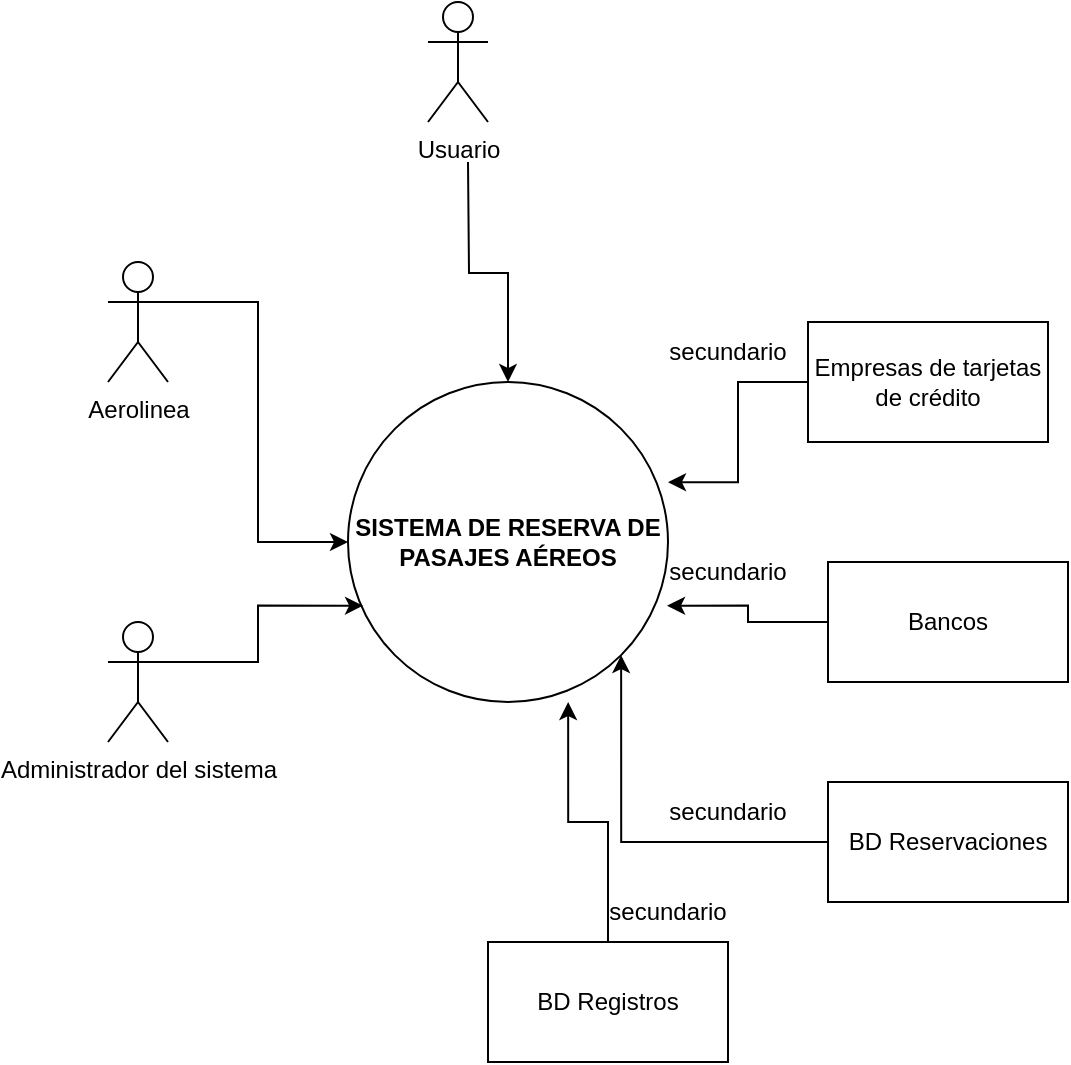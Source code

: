 <mxfile version="20.4.0" type="device"><diagram id="AXcNWzdeGRZ_UKIZ4x0m" name="Página-1"><mxGraphModel dx="1038" dy="547" grid="1" gridSize="10" guides="1" tooltips="1" connect="1" arrows="1" fold="1" page="1" pageScale="1" pageWidth="827" pageHeight="1169" math="0" shadow="0"><root><mxCell id="0"/><mxCell id="1" parent="0"/><mxCell id="-3IZE6tFPnQK-DKoUxU9-1" value="&lt;b&gt;SISTEMA DE RESERVA DE PASAJES AÉREOS&lt;/b&gt;" style="ellipse;whiteSpace=wrap;html=1;aspect=fixed;" vertex="1" parent="1"><mxGeometry x="320" y="220" width="160" height="160" as="geometry"/></mxCell><mxCell id="-3IZE6tFPnQK-DKoUxU9-6" value="" style="edgeStyle=orthogonalEdgeStyle;rounded=0;orthogonalLoop=1;jettySize=auto;html=1;" edge="1" parent="1" target="-3IZE6tFPnQK-DKoUxU9-1"><mxGeometry relative="1" as="geometry"><mxPoint x="380" y="110" as="sourcePoint"/></mxGeometry></mxCell><mxCell id="-3IZE6tFPnQK-DKoUxU9-3" value="Usuario" style="shape=umlActor;verticalLabelPosition=bottom;verticalAlign=top;html=1;outlineConnect=0;" vertex="1" parent="1"><mxGeometry x="360" y="30" width="30" height="60" as="geometry"/></mxCell><mxCell id="-3IZE6tFPnQK-DKoUxU9-17" style="edgeStyle=orthogonalEdgeStyle;rounded=0;orthogonalLoop=1;jettySize=auto;html=1;exitX=1;exitY=0.333;exitDx=0;exitDy=0;exitPerimeter=0;" edge="1" parent="1" source="-3IZE6tFPnQK-DKoUxU9-14" target="-3IZE6tFPnQK-DKoUxU9-1"><mxGeometry relative="1" as="geometry"/></mxCell><mxCell id="-3IZE6tFPnQK-DKoUxU9-14" value="Aerolinea&lt;br&gt;" style="shape=umlActor;verticalLabelPosition=bottom;verticalAlign=top;html=1;outlineConnect=0;" vertex="1" parent="1"><mxGeometry x="200" y="160" width="30" height="60" as="geometry"/></mxCell><mxCell id="-3IZE6tFPnQK-DKoUxU9-20" style="edgeStyle=orthogonalEdgeStyle;rounded=0;orthogonalLoop=1;jettySize=auto;html=1;exitX=0;exitY=0.5;exitDx=0;exitDy=0;entryX=1;entryY=0.313;entryDx=0;entryDy=0;entryPerimeter=0;" edge="1" parent="1" source="-3IZE6tFPnQK-DKoUxU9-19" target="-3IZE6tFPnQK-DKoUxU9-1"><mxGeometry relative="1" as="geometry"/></mxCell><mxCell id="-3IZE6tFPnQK-DKoUxU9-19" value="Empresas de tarjetas de crédito" style="rounded=0;whiteSpace=wrap;html=1;" vertex="1" parent="1"><mxGeometry x="550" y="190" width="120" height="60" as="geometry"/></mxCell><mxCell id="-3IZE6tFPnQK-DKoUxU9-21" value="secundario" style="text;html=1;strokeColor=none;fillColor=none;align=center;verticalAlign=middle;whiteSpace=wrap;rounded=0;" vertex="1" parent="1"><mxGeometry x="480" y="190" width="60" height="30" as="geometry"/></mxCell><mxCell id="-3IZE6tFPnQK-DKoUxU9-23" style="edgeStyle=orthogonalEdgeStyle;rounded=0;orthogonalLoop=1;jettySize=auto;html=1;exitX=0;exitY=0.5;exitDx=0;exitDy=0;entryX=0.997;entryY=0.699;entryDx=0;entryDy=0;entryPerimeter=0;" edge="1" parent="1" source="-3IZE6tFPnQK-DKoUxU9-22" target="-3IZE6tFPnQK-DKoUxU9-1"><mxGeometry relative="1" as="geometry"/></mxCell><mxCell id="-3IZE6tFPnQK-DKoUxU9-22" value="Bancos" style="rounded=0;whiteSpace=wrap;html=1;" vertex="1" parent="1"><mxGeometry x="560" y="310" width="120" height="60" as="geometry"/></mxCell><mxCell id="-3IZE6tFPnQK-DKoUxU9-24" value="secundario" style="text;html=1;strokeColor=none;fillColor=none;align=center;verticalAlign=middle;whiteSpace=wrap;rounded=0;" vertex="1" parent="1"><mxGeometry x="480" y="300" width="60" height="30" as="geometry"/></mxCell><mxCell id="-3IZE6tFPnQK-DKoUxU9-28" style="edgeStyle=orthogonalEdgeStyle;rounded=0;orthogonalLoop=1;jettySize=auto;html=1;exitX=1;exitY=0.333;exitDx=0;exitDy=0;exitPerimeter=0;entryX=0.047;entryY=0.699;entryDx=0;entryDy=0;entryPerimeter=0;" edge="1" parent="1" source="-3IZE6tFPnQK-DKoUxU9-25" target="-3IZE6tFPnQK-DKoUxU9-1"><mxGeometry relative="1" as="geometry"/></mxCell><mxCell id="-3IZE6tFPnQK-DKoUxU9-25" value="Administrador del sistema&lt;br&gt;" style="shape=umlActor;verticalLabelPosition=bottom;verticalAlign=top;html=1;outlineConnect=0;" vertex="1" parent="1"><mxGeometry x="200" y="340" width="30" height="60" as="geometry"/></mxCell><mxCell id="-3IZE6tFPnQK-DKoUxU9-30" style="edgeStyle=orthogonalEdgeStyle;rounded=0;orthogonalLoop=1;jettySize=auto;html=1;exitX=0;exitY=0.5;exitDx=0;exitDy=0;entryX=1;entryY=1;entryDx=0;entryDy=0;" edge="1" parent="1" source="-3IZE6tFPnQK-DKoUxU9-29" target="-3IZE6tFPnQK-DKoUxU9-1"><mxGeometry relative="1" as="geometry"/></mxCell><mxCell id="-3IZE6tFPnQK-DKoUxU9-29" value="BD Reservaciones&lt;br&gt;" style="rounded=0;whiteSpace=wrap;html=1;" vertex="1" parent="1"><mxGeometry x="560" y="420" width="120" height="60" as="geometry"/></mxCell><mxCell id="-3IZE6tFPnQK-DKoUxU9-32" style="edgeStyle=orthogonalEdgeStyle;rounded=0;orthogonalLoop=1;jettySize=auto;html=1;exitX=0.5;exitY=0;exitDx=0;exitDy=0;entryX=0.688;entryY=1;entryDx=0;entryDy=0;entryPerimeter=0;" edge="1" parent="1" source="-3IZE6tFPnQK-DKoUxU9-31" target="-3IZE6tFPnQK-DKoUxU9-1"><mxGeometry relative="1" as="geometry"/></mxCell><mxCell id="-3IZE6tFPnQK-DKoUxU9-31" value="BD Registros" style="rounded=0;whiteSpace=wrap;html=1;" vertex="1" parent="1"><mxGeometry x="390" y="500" width="120" height="60" as="geometry"/></mxCell><mxCell id="-3IZE6tFPnQK-DKoUxU9-33" value="secundario" style="text;html=1;strokeColor=none;fillColor=none;align=center;verticalAlign=middle;whiteSpace=wrap;rounded=0;" vertex="1" parent="1"><mxGeometry x="480" y="420" width="60" height="30" as="geometry"/></mxCell><mxCell id="-3IZE6tFPnQK-DKoUxU9-34" value="secundario" style="text;html=1;strokeColor=none;fillColor=none;align=center;verticalAlign=middle;whiteSpace=wrap;rounded=0;" vertex="1" parent="1"><mxGeometry x="450" y="470" width="60" height="30" as="geometry"/></mxCell></root></mxGraphModel></diagram></mxfile>